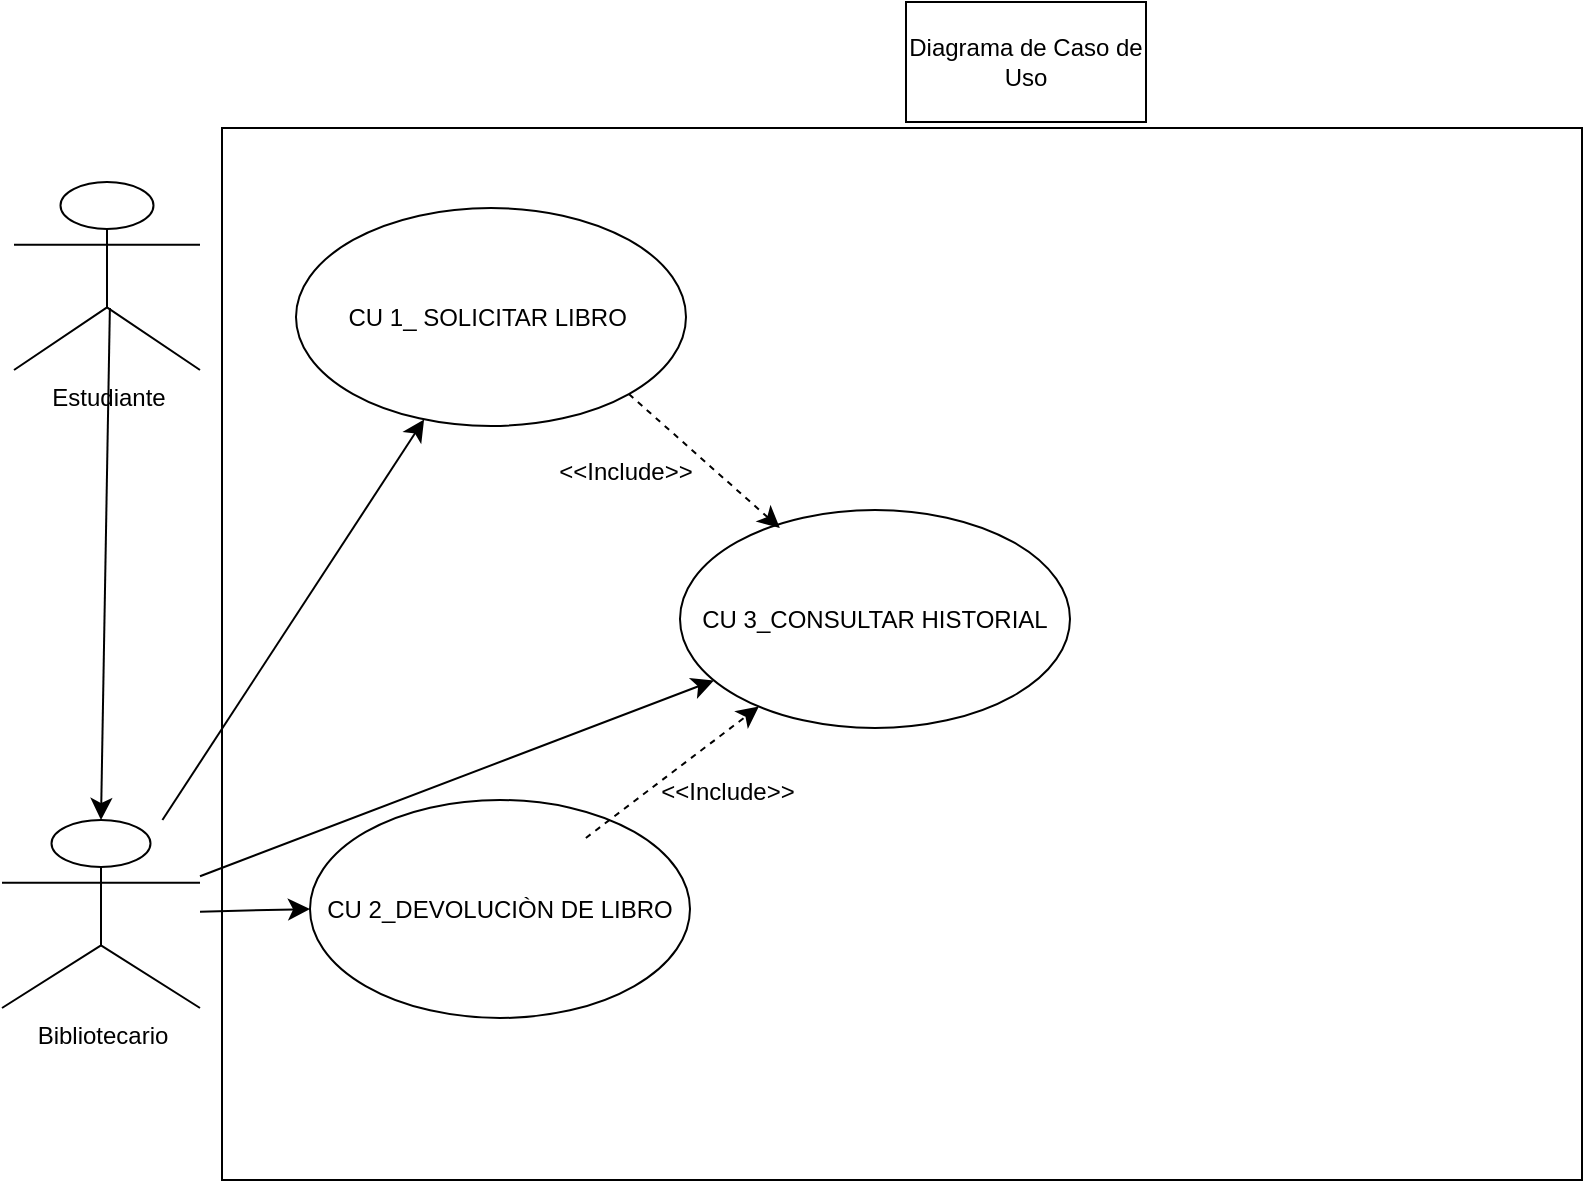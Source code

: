 <mxfile version="26.1.1" pages="2">
  <diagram name="Página-1" id="9BifNZWXONW1dGksRy4s">
    <mxGraphModel dx="808" dy="1089" grid="0" gridSize="10" guides="1" tooltips="1" connect="1" arrows="1" fold="1" page="0" pageScale="1" pageWidth="827" pageHeight="1169" math="0" shadow="0">
      <root>
        <mxCell id="0" />
        <mxCell id="1" parent="0" />
        <mxCell id="d8brPM1BaWKOj8KLOgNa-1" value="" style="whiteSpace=wrap;html=1;" parent="1" vertex="1">
          <mxGeometry x="31" y="-21" width="680" height="526" as="geometry" />
        </mxCell>
        <mxCell id="d8brPM1BaWKOj8KLOgNa-2" value="Diagrama de Caso de Uso" style="whiteSpace=wrap;html=1;" parent="1" vertex="1">
          <mxGeometry x="373" y="-84" width="120" height="60" as="geometry" />
        </mxCell>
        <mxCell id="cZGYXkIF4Buuqbu_VVax-1" value="Estudiante" style="shape=umlActor;verticalLabelPosition=bottom;verticalAlign=top;html=1;outlineConnect=0;" vertex="1" parent="1">
          <mxGeometry x="-73" y="6" width="93" height="94" as="geometry" />
        </mxCell>
        <mxCell id="cZGYXkIF4Buuqbu_VVax-2" value="Bibliotecario" style="shape=umlActor;verticalLabelPosition=bottom;verticalAlign=top;html=1;outlineConnect=0;" vertex="1" parent="1">
          <mxGeometry x="-79" y="325" width="99" height="94" as="geometry" />
        </mxCell>
        <mxCell id="cZGYXkIF4Buuqbu_VVax-4" value="CU 1_ SOLICITAR LIBRO&amp;nbsp;" style="ellipse;whiteSpace=wrap;html=1;" vertex="1" parent="1">
          <mxGeometry x="68" y="19" width="195" height="109" as="geometry" />
        </mxCell>
        <mxCell id="cZGYXkIF4Buuqbu_VVax-5" value="CU 3_CONSULTAR HISTORIAL" style="ellipse;whiteSpace=wrap;html=1;" vertex="1" parent="1">
          <mxGeometry x="260" y="170" width="195" height="109" as="geometry" />
        </mxCell>
        <mxCell id="cZGYXkIF4Buuqbu_VVax-6" value="CU 2_DEVOLUCIÒN DE LIBRO" style="ellipse;whiteSpace=wrap;html=1;" vertex="1" parent="1">
          <mxGeometry x="75" y="315" width="190" height="109" as="geometry" />
        </mxCell>
        <mxCell id="cZGYXkIF4Buuqbu_VVax-3" value="" style="endArrow=classic;html=1;rounded=0;fontSize=12;startSize=8;endSize=8;curved=1;entryX=0.5;entryY=0;entryDx=0;entryDy=0;entryPerimeter=0;" edge="1" parent="1" target="cZGYXkIF4Buuqbu_VVax-2">
          <mxGeometry width="50" height="50" relative="1" as="geometry">
            <mxPoint x="-25.058" y="69" as="sourcePoint" />
            <mxPoint x="-27.94" y="288" as="targetPoint" />
          </mxGeometry>
        </mxCell>
        <mxCell id="cZGYXkIF4Buuqbu_VVax-7" value="" style="endArrow=classic;html=1;rounded=0;fontSize=12;startSize=8;endSize=8;curved=1;" edge="1" parent="1" source="cZGYXkIF4Buuqbu_VVax-2" target="cZGYXkIF4Buuqbu_VVax-4">
          <mxGeometry width="50" height="50" relative="1" as="geometry">
            <mxPoint x="104" y="123" as="sourcePoint" />
            <mxPoint x="136.06" y="225" as="targetPoint" />
          </mxGeometry>
        </mxCell>
        <mxCell id="cZGYXkIF4Buuqbu_VVax-8" value="" style="endArrow=classic;html=1;rounded=0;fontSize=12;startSize=8;endSize=8;curved=1;entryX=0;entryY=0.5;entryDx=0;entryDy=0;" edge="1" parent="1" source="cZGYXkIF4Buuqbu_VVax-2" target="cZGYXkIF4Buuqbu_VVax-6">
          <mxGeometry width="50" height="50" relative="1" as="geometry">
            <mxPoint x="-99.27" y="514.21" as="sourcePoint" />
            <mxPoint x="69.997" y="373.001" as="targetPoint" />
          </mxGeometry>
        </mxCell>
        <mxCell id="cZGYXkIF4Buuqbu_VVax-12" value="" style="endArrow=classic;html=1;rounded=0;fontSize=12;startSize=8;endSize=8;curved=1;" edge="1" parent="1" source="cZGYXkIF4Buuqbu_VVax-2" target="cZGYXkIF4Buuqbu_VVax-5">
          <mxGeometry width="50" height="50" relative="1" as="geometry">
            <mxPoint x="11" y="335" as="sourcePoint" />
            <mxPoint x="142" y="135" as="targetPoint" />
          </mxGeometry>
        </mxCell>
        <mxCell id="cZGYXkIF4Buuqbu_VVax-14" value="" style="endArrow=classic;html=1;rounded=0;fontSize=12;startSize=8;endSize=8;curved=1;entryX=0.256;entryY=0.083;entryDx=0;entryDy=0;entryPerimeter=0;exitX=1;exitY=1;exitDx=0;exitDy=0;dashed=1;" edge="1" parent="1" source="cZGYXkIF4Buuqbu_VVax-4" target="cZGYXkIF4Buuqbu_VVax-5">
          <mxGeometry width="50" height="50" relative="1" as="geometry">
            <mxPoint x="107" y="296" as="sourcePoint" />
            <mxPoint x="238" y="96" as="targetPoint" />
          </mxGeometry>
        </mxCell>
        <mxCell id="cZGYXkIF4Buuqbu_VVax-15" value="" style="endArrow=classic;html=1;rounded=0;fontSize=12;startSize=8;endSize=8;curved=1;exitX=0.726;exitY=0.174;exitDx=0;exitDy=0;exitPerimeter=0;dashed=1;" edge="1" parent="1" source="cZGYXkIF4Buuqbu_VVax-6" target="cZGYXkIF4Buuqbu_VVax-5">
          <mxGeometry width="50" height="50" relative="1" as="geometry">
            <mxPoint x="213" y="510" as="sourcePoint" />
            <mxPoint x="344" y="310" as="targetPoint" />
          </mxGeometry>
        </mxCell>
        <mxCell id="cZGYXkIF4Buuqbu_VVax-16" value="&amp;lt;&amp;lt;Include&amp;gt;&amp;gt;" style="text;html=1;align=center;verticalAlign=middle;whiteSpace=wrap;rounded=0;" vertex="1" parent="1">
          <mxGeometry x="203" y="128" width="60" height="45" as="geometry" />
        </mxCell>
        <mxCell id="cZGYXkIF4Buuqbu_VVax-17" value="&amp;lt;&amp;lt;Include&amp;gt;&amp;gt;" style="text;html=1;align=center;verticalAlign=middle;whiteSpace=wrap;rounded=0;" vertex="1" parent="1">
          <mxGeometry x="254" y="284" width="60" height="53" as="geometry" />
        </mxCell>
      </root>
    </mxGraphModel>
  </diagram>
  <diagram id="ueS4Mkzy1IQmnCM99Ci1" name="Página-2">
    <mxGraphModel dx="181" dy="706" grid="0" gridSize="10" guides="1" tooltips="1" connect="1" arrows="1" fold="1" page="0" pageScale="1" pageWidth="827" pageHeight="1169" math="0" shadow="0">
      <root>
        <mxCell id="0" />
        <mxCell id="1" parent="0" />
        <mxCell id="u1Aw3Cm_FU553EWCzOJ6-3" value="" style="endArrow=classic;html=1;rounded=0;fontSize=12;startSize=8;endSize=8;curved=1;exitX=1;exitY=0;exitDx=0;exitDy=0;entryX=0;entryY=1;entryDx=0;entryDy=0;" edge="1" parent="1" source="NQhLxZX-sfR9K73eQ3l9-4" target="NQhLxZX-sfR9K73eQ3l9-3">
          <mxGeometry width="50" height="50" relative="1" as="geometry">
            <mxPoint x="500" y="12" as="sourcePoint" />
            <mxPoint x="550" y="-38" as="targetPoint" />
          </mxGeometry>
        </mxCell>
        <mxCell id="NQhLxZX-sfR9K73eQ3l9-2" value="Estudiante" style="shape=umlActor;verticalLabelPosition=bottom;verticalAlign=top;html=1;outlineConnect=0;" vertex="1" parent="1">
          <mxGeometry x="168" y="2" width="68" height="107" as="geometry" />
        </mxCell>
        <mxCell id="NQhLxZX-sfR9K73eQ3l9-3" value="Base de Datos" style="ellipse;whiteSpace=wrap;html=1;" vertex="1" parent="1">
          <mxGeometry x="560" y="-121" width="120" height="80" as="geometry" />
        </mxCell>
        <mxCell id="NQhLxZX-sfR9K73eQ3l9-4" value="Interfaz de Sistema" style="ellipse;whiteSpace=wrap;html=1;" vertex="1" parent="1">
          <mxGeometry x="374" y="25" width="127" height="80" as="geometry" />
        </mxCell>
        <mxCell id="NQhLxZX-sfR9K73eQ3l9-5" value="Controlador de Historial" style="ellipse;whiteSpace=wrap;html=1;" vertex="1" parent="1">
          <mxGeometry x="568" y="151" width="120" height="80" as="geometry" />
        </mxCell>
        <mxCell id="u1Aw3Cm_FU553EWCzOJ6-1" value="Diagrama de Colaboración" style="whiteSpace=wrap;html=1;" vertex="1" parent="1">
          <mxGeometry x="366" y="-118" width="120" height="60" as="geometry" />
        </mxCell>
        <mxCell id="u1Aw3Cm_FU553EWCzOJ6-2" value="" style="endArrow=classic;html=1;rounded=0;fontSize=12;startSize=8;endSize=8;curved=1;exitX=1;exitY=0.333;exitDx=0;exitDy=0;exitPerimeter=0;entryX=0;entryY=0;entryDx=0;entryDy=0;" edge="1" parent="1" source="NQhLxZX-sfR9K73eQ3l9-2" target="NQhLxZX-sfR9K73eQ3l9-4">
          <mxGeometry width="50" height="50" relative="1" as="geometry">
            <mxPoint x="382" y="7" as="sourcePoint" />
            <mxPoint x="432" y="-43" as="targetPoint" />
          </mxGeometry>
        </mxCell>
        <mxCell id="u1Aw3Cm_FU553EWCzOJ6-4" value="" style="endArrow=classic;html=1;rounded=0;fontSize=12;startSize=8;endSize=8;curved=1;entryX=0;entryY=0;entryDx=0;entryDy=0;exitX=0.992;exitY=0.762;exitDx=0;exitDy=0;exitPerimeter=0;" edge="1" parent="1" source="NQhLxZX-sfR9K73eQ3l9-4" target="NQhLxZX-sfR9K73eQ3l9-5">
          <mxGeometry width="50" height="50" relative="1" as="geometry">
            <mxPoint x="530" y="120" as="sourcePoint" />
            <mxPoint x="545" y="109" as="targetPoint" />
          </mxGeometry>
        </mxCell>
        <mxCell id="u1Aw3Cm_FU553EWCzOJ6-5" value="" style="endArrow=classic;html=1;rounded=0;fontSize=12;startSize=8;endSize=8;curved=1;exitX=0;exitY=0.5;exitDx=0;exitDy=0;entryX=0.756;entryY=0.975;entryDx=0;entryDy=0;entryPerimeter=0;dashed=1;" edge="1" parent="1" source="NQhLxZX-sfR9K73eQ3l9-5" target="NQhLxZX-sfR9K73eQ3l9-4">
          <mxGeometry width="50" height="50" relative="1" as="geometry">
            <mxPoint x="500" y="185" as="sourcePoint" />
            <mxPoint x="482" y="122" as="targetPoint" />
          </mxGeometry>
        </mxCell>
        <mxCell id="u1Aw3Cm_FU553EWCzOJ6-7" value="" style="endArrow=classic;html=1;rounded=0;fontSize=12;startSize=8;endSize=8;curved=1;exitX=0.308;exitY=0.95;exitDx=0;exitDy=0;dashed=1;exitPerimeter=0;entryX=0.906;entryY=0.525;entryDx=0;entryDy=0;entryPerimeter=0;" edge="1" parent="1" source="NQhLxZX-sfR9K73eQ3l9-3" target="NQhLxZX-sfR9K73eQ3l9-4">
          <mxGeometry width="50" height="50" relative="1" as="geometry">
            <mxPoint x="606" y="-35" as="sourcePoint" />
            <mxPoint x="503" y="51" as="targetPoint" />
          </mxGeometry>
        </mxCell>
        <mxCell id="u1Aw3Cm_FU553EWCzOJ6-8" value="" style="endArrow=classic;html=1;rounded=0;fontSize=12;startSize=8;endSize=8;curved=1;exitX=0;exitY=0.5;exitDx=0;exitDy=0;dashed=1;" edge="1" parent="1" source="NQhLxZX-sfR9K73eQ3l9-4">
          <mxGeometry width="50" height="50" relative="1" as="geometry">
            <mxPoint x="344" y="178" as="sourcePoint" />
            <mxPoint x="248" y="64" as="targetPoint" />
          </mxGeometry>
        </mxCell>
        <mxCell id="u1Aw3Cm_FU553EWCzOJ6-9" value="CU 1_ SOLICITAR PRÉSTAMO&amp;nbsp;" style="text;html=1;align=center;verticalAlign=middle;whiteSpace=wrap;rounded=0;" vertex="1" parent="1">
          <mxGeometry x="253" y="-63" width="103" height="59" as="geometry" />
        </mxCell>
      </root>
    </mxGraphModel>
  </diagram>
</mxfile>
